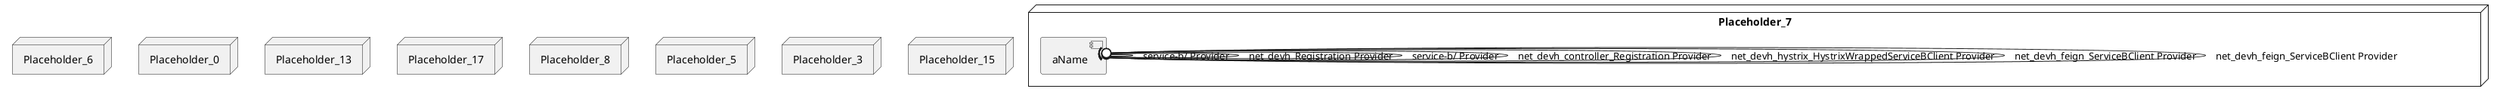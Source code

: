 @startuml
skinparam fixCircleLabelOverlapping true
node Placeholder_7 {
[aName] [[yidongnan-spring-cloud-netflix-example.system#_wMSwoLtpEe66NtaHxzT1Cw]]
}
node Placeholder_6 {
[aName] [[yidongnan-spring-cloud-netflix-example.system#_wMSwoLtpEe66NtaHxzT1Cw]]
}
node Placeholder_0 {
[aName] [[yidongnan-spring-cloud-netflix-example.system#_wMSwoLtpEe66NtaHxzT1Cw]]
}
node Placeholder_13 {
[aName] [[yidongnan-spring-cloud-netflix-example.system#_wMSwoLtpEe66NtaHxzT1Cw]]
}
node Placeholder_17 {
[aName] [[yidongnan-spring-cloud-netflix-example.system#_wMSwoLtpEe66NtaHxzT1Cw]]
}
node Placeholder_8 {
[aName] [[yidongnan-spring-cloud-netflix-example.system#_wMSwoLtpEe66NtaHxzT1Cw]]
}
node Placeholder_5 {
[aName] [[yidongnan-spring-cloud-netflix-example.system#_wMSwoLtpEe66NtaHxzT1Cw]]
}
node Placeholder_3 {
[aName] [[yidongnan-spring-cloud-netflix-example.system#_wMSwoLtpEe66NtaHxzT1Cw]]
}
node Placeholder_15 {
[aName] [[yidongnan-spring-cloud-netflix-example.system#_wMSwoLtpEe66NtaHxzT1Cw]]
}
[aName] -(0- [aName] : service-b/ Provider
[aName] -(0- [aName] : net_devh_Registration Provider
[aName] -(0- [aName] : service-b/ Provider
[aName] -(0- [aName] : net_devh_controller_Registration Provider
[aName] -(0- [aName] : net_devh_hystrix_HystrixWrappedServiceBClient Provider
[aName] -(0- [aName] : net_devh_feign_ServiceBClient Provider
[aName] -(0- [aName] : net_devh_feign_ServiceBClient Provider

@enduml
